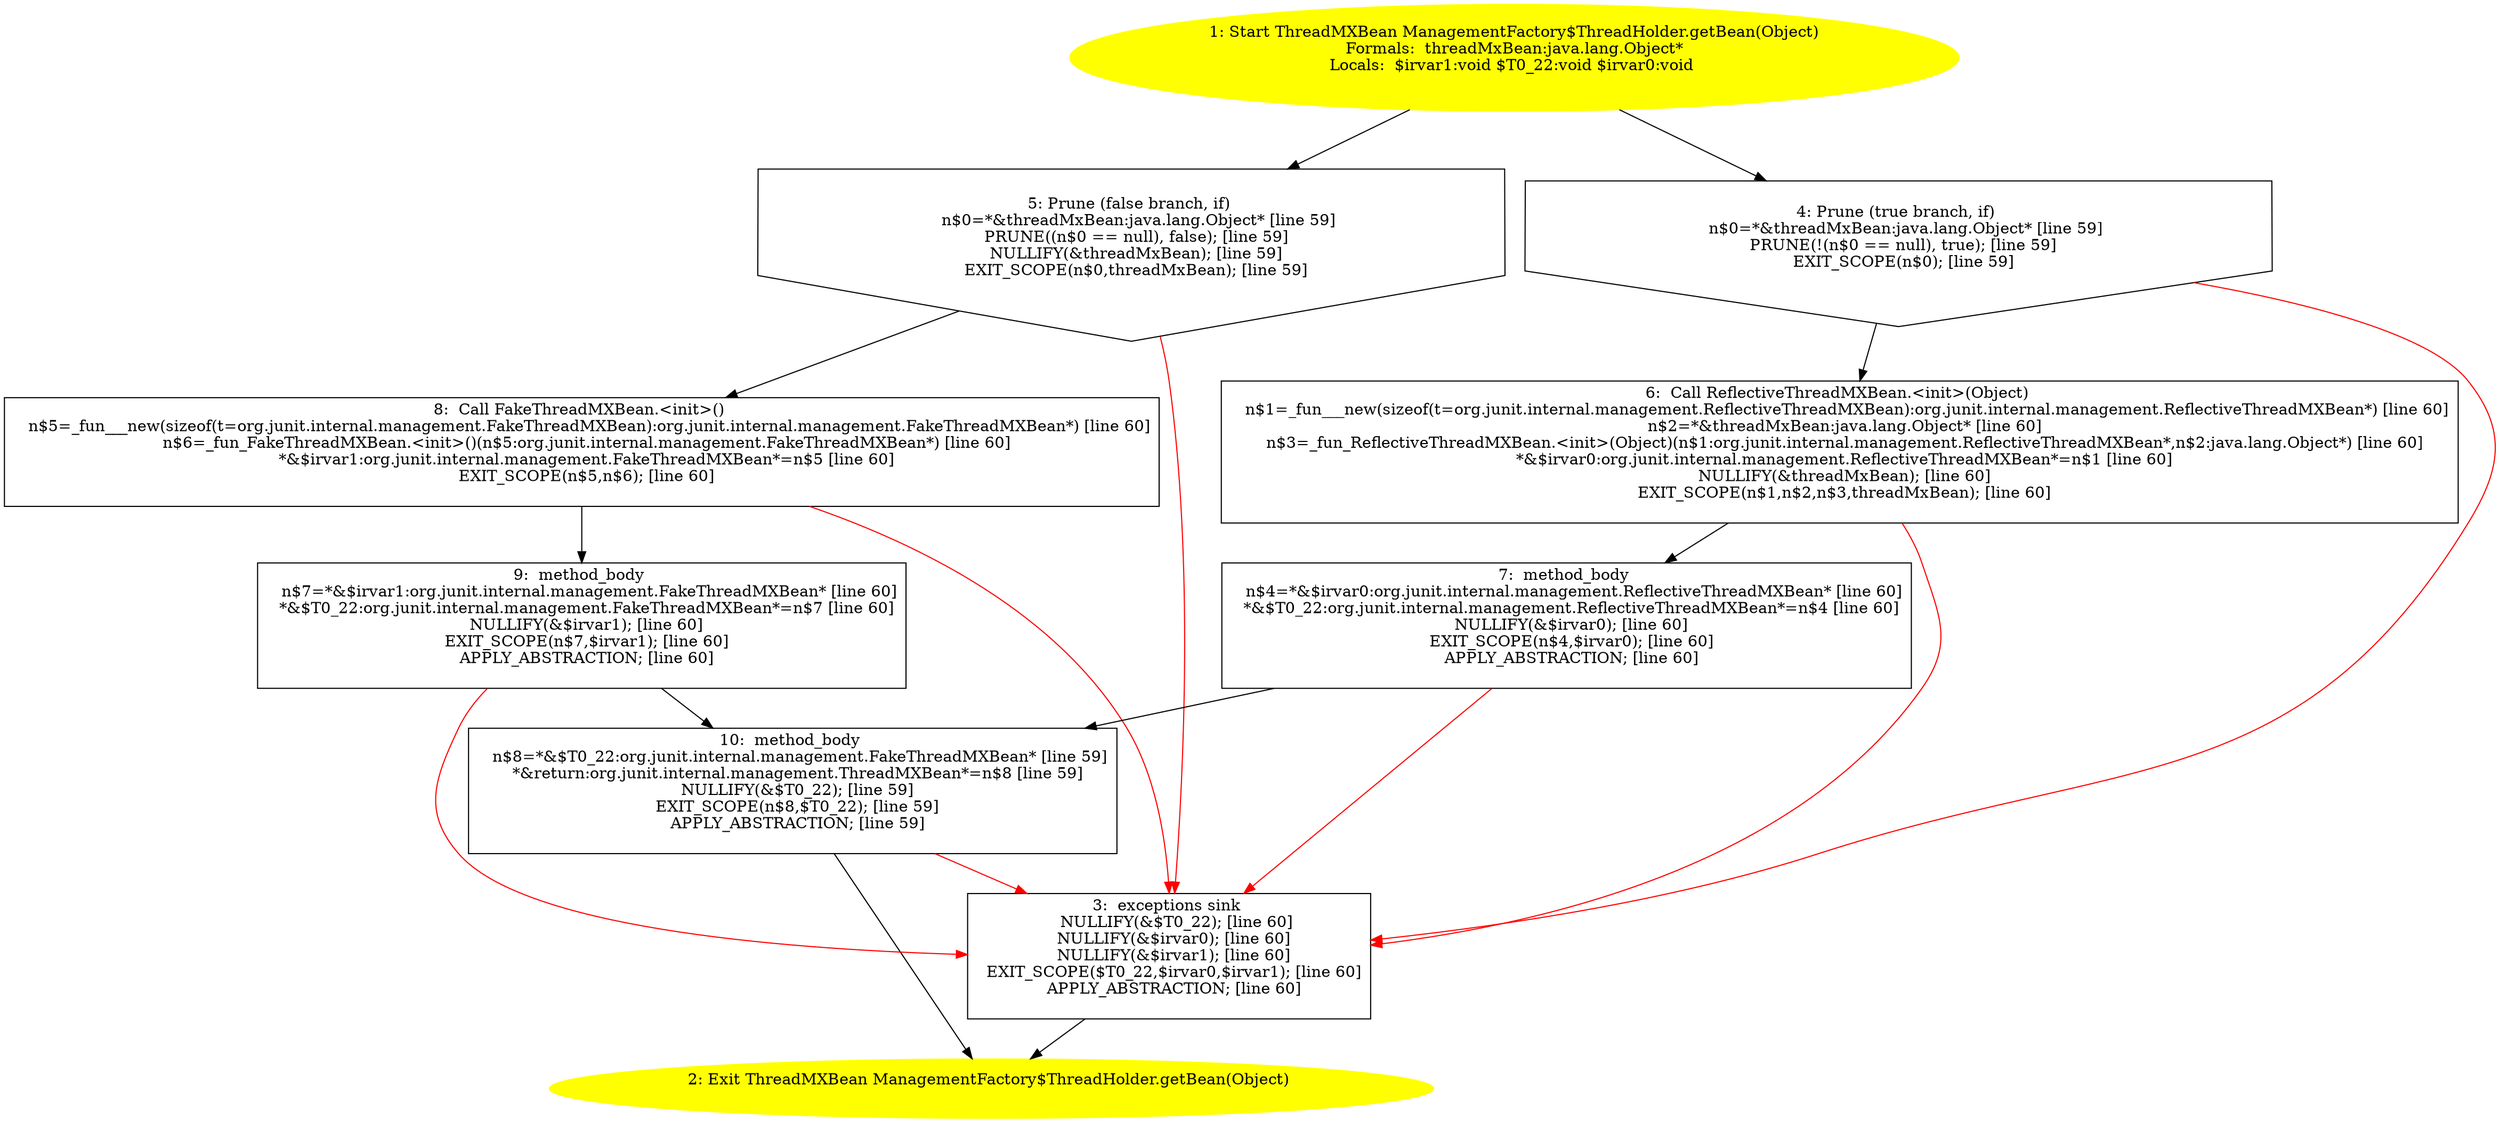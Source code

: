 /* @generated */
digraph cfg {
"org.junit.internal.management.ManagementFactory$ThreadHolder.getBean(java.lang.Object):org.junit.int.0eb09c7bd2e5722abdf0377f5513406e_1" [label="1: Start ThreadMXBean ManagementFactory$ThreadHolder.getBean(Object)\nFormals:  threadMxBean:java.lang.Object*\nLocals:  $irvar1:void $T0_22:void $irvar0:void \n  " color=yellow style=filled]
	

	 "org.junit.internal.management.ManagementFactory$ThreadHolder.getBean(java.lang.Object):org.junit.int.0eb09c7bd2e5722abdf0377f5513406e_1" -> "org.junit.internal.management.ManagementFactory$ThreadHolder.getBean(java.lang.Object):org.junit.int.0eb09c7bd2e5722abdf0377f5513406e_4" ;
	 "org.junit.internal.management.ManagementFactory$ThreadHolder.getBean(java.lang.Object):org.junit.int.0eb09c7bd2e5722abdf0377f5513406e_1" -> "org.junit.internal.management.ManagementFactory$ThreadHolder.getBean(java.lang.Object):org.junit.int.0eb09c7bd2e5722abdf0377f5513406e_5" ;
"org.junit.internal.management.ManagementFactory$ThreadHolder.getBean(java.lang.Object):org.junit.int.0eb09c7bd2e5722abdf0377f5513406e_2" [label="2: Exit ThreadMXBean ManagementFactory$ThreadHolder.getBean(Object) \n  " color=yellow style=filled]
	

"org.junit.internal.management.ManagementFactory$ThreadHolder.getBean(java.lang.Object):org.junit.int.0eb09c7bd2e5722abdf0377f5513406e_3" [label="3:  exceptions sink \n   NULLIFY(&$T0_22); [line 60]\n  NULLIFY(&$irvar0); [line 60]\n  NULLIFY(&$irvar1); [line 60]\n  EXIT_SCOPE($T0_22,$irvar0,$irvar1); [line 60]\n  APPLY_ABSTRACTION; [line 60]\n " shape="box"]
	

	 "org.junit.internal.management.ManagementFactory$ThreadHolder.getBean(java.lang.Object):org.junit.int.0eb09c7bd2e5722abdf0377f5513406e_3" -> "org.junit.internal.management.ManagementFactory$ThreadHolder.getBean(java.lang.Object):org.junit.int.0eb09c7bd2e5722abdf0377f5513406e_2" ;
"org.junit.internal.management.ManagementFactory$ThreadHolder.getBean(java.lang.Object):org.junit.int.0eb09c7bd2e5722abdf0377f5513406e_4" [label="4: Prune (true branch, if) \n   n$0=*&threadMxBean:java.lang.Object* [line 59]\n  PRUNE(!(n$0 == null), true); [line 59]\n  EXIT_SCOPE(n$0); [line 59]\n " shape="invhouse"]
	

	 "org.junit.internal.management.ManagementFactory$ThreadHolder.getBean(java.lang.Object):org.junit.int.0eb09c7bd2e5722abdf0377f5513406e_4" -> "org.junit.internal.management.ManagementFactory$ThreadHolder.getBean(java.lang.Object):org.junit.int.0eb09c7bd2e5722abdf0377f5513406e_6" ;
	 "org.junit.internal.management.ManagementFactory$ThreadHolder.getBean(java.lang.Object):org.junit.int.0eb09c7bd2e5722abdf0377f5513406e_4" -> "org.junit.internal.management.ManagementFactory$ThreadHolder.getBean(java.lang.Object):org.junit.int.0eb09c7bd2e5722abdf0377f5513406e_3" [color="red" ];
"org.junit.internal.management.ManagementFactory$ThreadHolder.getBean(java.lang.Object):org.junit.int.0eb09c7bd2e5722abdf0377f5513406e_5" [label="5: Prune (false branch, if) \n   n$0=*&threadMxBean:java.lang.Object* [line 59]\n  PRUNE((n$0 == null), false); [line 59]\n  NULLIFY(&threadMxBean); [line 59]\n  EXIT_SCOPE(n$0,threadMxBean); [line 59]\n " shape="invhouse"]
	

	 "org.junit.internal.management.ManagementFactory$ThreadHolder.getBean(java.lang.Object):org.junit.int.0eb09c7bd2e5722abdf0377f5513406e_5" -> "org.junit.internal.management.ManagementFactory$ThreadHolder.getBean(java.lang.Object):org.junit.int.0eb09c7bd2e5722abdf0377f5513406e_8" ;
	 "org.junit.internal.management.ManagementFactory$ThreadHolder.getBean(java.lang.Object):org.junit.int.0eb09c7bd2e5722abdf0377f5513406e_5" -> "org.junit.internal.management.ManagementFactory$ThreadHolder.getBean(java.lang.Object):org.junit.int.0eb09c7bd2e5722abdf0377f5513406e_3" [color="red" ];
"org.junit.internal.management.ManagementFactory$ThreadHolder.getBean(java.lang.Object):org.junit.int.0eb09c7bd2e5722abdf0377f5513406e_6" [label="6:  Call ReflectiveThreadMXBean.<init>(Object) \n   n$1=_fun___new(sizeof(t=org.junit.internal.management.ReflectiveThreadMXBean):org.junit.internal.management.ReflectiveThreadMXBean*) [line 60]\n  n$2=*&threadMxBean:java.lang.Object* [line 60]\n  n$3=_fun_ReflectiveThreadMXBean.<init>(Object)(n$1:org.junit.internal.management.ReflectiveThreadMXBean*,n$2:java.lang.Object*) [line 60]\n  *&$irvar0:org.junit.internal.management.ReflectiveThreadMXBean*=n$1 [line 60]\n  NULLIFY(&threadMxBean); [line 60]\n  EXIT_SCOPE(n$1,n$2,n$3,threadMxBean); [line 60]\n " shape="box"]
	

	 "org.junit.internal.management.ManagementFactory$ThreadHolder.getBean(java.lang.Object):org.junit.int.0eb09c7bd2e5722abdf0377f5513406e_6" -> "org.junit.internal.management.ManagementFactory$ThreadHolder.getBean(java.lang.Object):org.junit.int.0eb09c7bd2e5722abdf0377f5513406e_7" ;
	 "org.junit.internal.management.ManagementFactory$ThreadHolder.getBean(java.lang.Object):org.junit.int.0eb09c7bd2e5722abdf0377f5513406e_6" -> "org.junit.internal.management.ManagementFactory$ThreadHolder.getBean(java.lang.Object):org.junit.int.0eb09c7bd2e5722abdf0377f5513406e_3" [color="red" ];
"org.junit.internal.management.ManagementFactory$ThreadHolder.getBean(java.lang.Object):org.junit.int.0eb09c7bd2e5722abdf0377f5513406e_7" [label="7:  method_body \n   n$4=*&$irvar0:org.junit.internal.management.ReflectiveThreadMXBean* [line 60]\n  *&$T0_22:org.junit.internal.management.ReflectiveThreadMXBean*=n$4 [line 60]\n  NULLIFY(&$irvar0); [line 60]\n  EXIT_SCOPE(n$4,$irvar0); [line 60]\n  APPLY_ABSTRACTION; [line 60]\n " shape="box"]
	

	 "org.junit.internal.management.ManagementFactory$ThreadHolder.getBean(java.lang.Object):org.junit.int.0eb09c7bd2e5722abdf0377f5513406e_7" -> "org.junit.internal.management.ManagementFactory$ThreadHolder.getBean(java.lang.Object):org.junit.int.0eb09c7bd2e5722abdf0377f5513406e_10" ;
	 "org.junit.internal.management.ManagementFactory$ThreadHolder.getBean(java.lang.Object):org.junit.int.0eb09c7bd2e5722abdf0377f5513406e_7" -> "org.junit.internal.management.ManagementFactory$ThreadHolder.getBean(java.lang.Object):org.junit.int.0eb09c7bd2e5722abdf0377f5513406e_3" [color="red" ];
"org.junit.internal.management.ManagementFactory$ThreadHolder.getBean(java.lang.Object):org.junit.int.0eb09c7bd2e5722abdf0377f5513406e_8" [label="8:  Call FakeThreadMXBean.<init>() \n   n$5=_fun___new(sizeof(t=org.junit.internal.management.FakeThreadMXBean):org.junit.internal.management.FakeThreadMXBean*) [line 60]\n  n$6=_fun_FakeThreadMXBean.<init>()(n$5:org.junit.internal.management.FakeThreadMXBean*) [line 60]\n  *&$irvar1:org.junit.internal.management.FakeThreadMXBean*=n$5 [line 60]\n  EXIT_SCOPE(n$5,n$6); [line 60]\n " shape="box"]
	

	 "org.junit.internal.management.ManagementFactory$ThreadHolder.getBean(java.lang.Object):org.junit.int.0eb09c7bd2e5722abdf0377f5513406e_8" -> "org.junit.internal.management.ManagementFactory$ThreadHolder.getBean(java.lang.Object):org.junit.int.0eb09c7bd2e5722abdf0377f5513406e_9" ;
	 "org.junit.internal.management.ManagementFactory$ThreadHolder.getBean(java.lang.Object):org.junit.int.0eb09c7bd2e5722abdf0377f5513406e_8" -> "org.junit.internal.management.ManagementFactory$ThreadHolder.getBean(java.lang.Object):org.junit.int.0eb09c7bd2e5722abdf0377f5513406e_3" [color="red" ];
"org.junit.internal.management.ManagementFactory$ThreadHolder.getBean(java.lang.Object):org.junit.int.0eb09c7bd2e5722abdf0377f5513406e_9" [label="9:  method_body \n   n$7=*&$irvar1:org.junit.internal.management.FakeThreadMXBean* [line 60]\n  *&$T0_22:org.junit.internal.management.FakeThreadMXBean*=n$7 [line 60]\n  NULLIFY(&$irvar1); [line 60]\n  EXIT_SCOPE(n$7,$irvar1); [line 60]\n  APPLY_ABSTRACTION; [line 60]\n " shape="box"]
	

	 "org.junit.internal.management.ManagementFactory$ThreadHolder.getBean(java.lang.Object):org.junit.int.0eb09c7bd2e5722abdf0377f5513406e_9" -> "org.junit.internal.management.ManagementFactory$ThreadHolder.getBean(java.lang.Object):org.junit.int.0eb09c7bd2e5722abdf0377f5513406e_10" ;
	 "org.junit.internal.management.ManagementFactory$ThreadHolder.getBean(java.lang.Object):org.junit.int.0eb09c7bd2e5722abdf0377f5513406e_9" -> "org.junit.internal.management.ManagementFactory$ThreadHolder.getBean(java.lang.Object):org.junit.int.0eb09c7bd2e5722abdf0377f5513406e_3" [color="red" ];
"org.junit.internal.management.ManagementFactory$ThreadHolder.getBean(java.lang.Object):org.junit.int.0eb09c7bd2e5722abdf0377f5513406e_10" [label="10:  method_body \n   n$8=*&$T0_22:org.junit.internal.management.FakeThreadMXBean* [line 59]\n  *&return:org.junit.internal.management.ThreadMXBean*=n$8 [line 59]\n  NULLIFY(&$T0_22); [line 59]\n  EXIT_SCOPE(n$8,$T0_22); [line 59]\n  APPLY_ABSTRACTION; [line 59]\n " shape="box"]
	

	 "org.junit.internal.management.ManagementFactory$ThreadHolder.getBean(java.lang.Object):org.junit.int.0eb09c7bd2e5722abdf0377f5513406e_10" -> "org.junit.internal.management.ManagementFactory$ThreadHolder.getBean(java.lang.Object):org.junit.int.0eb09c7bd2e5722abdf0377f5513406e_2" ;
	 "org.junit.internal.management.ManagementFactory$ThreadHolder.getBean(java.lang.Object):org.junit.int.0eb09c7bd2e5722abdf0377f5513406e_10" -> "org.junit.internal.management.ManagementFactory$ThreadHolder.getBean(java.lang.Object):org.junit.int.0eb09c7bd2e5722abdf0377f5513406e_3" [color="red" ];
}
